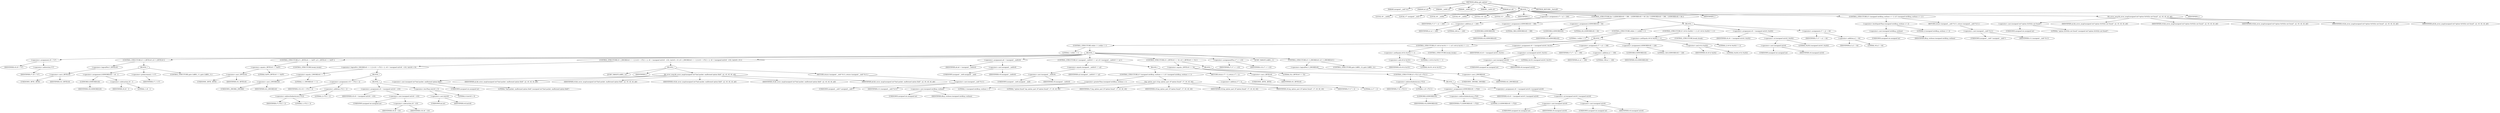 digraph udhcp_get_option {  
"1000107" [label = "(METHOD,udhcp_get_option)" ]
"1000108" [label = "(PARAM,unsigned __int8 *a1)" ]
"1000109" [label = "(PARAM,int a2)" ]
"1000110" [label = "(PARAM,__int64 a3)" ]
"1000111" [label = "(PARAM,__int64 a4)" ]
"1000112" [label = "(PARAM,__int64 a5)" ]
"1000113" [label = "(PARAM,int a6)" ]
"1000114" [label = "(BLOCK,,)" ]
"1000115" [label = "(LOCAL,v6: __int64)" ]
"1000116" [label = "(LOCAL,v7: unsigned __int8 *)" ]
"1000117" [label = "(LOCAL,v8: __int64)" ]
"1000118" [label = "(LOCAL,v9: __int64)" ]
"1000119" [label = "(LOCAL,v10: int)" ]
"1000120" [label = "(LOCAL,v11: __int64)" ]
"1000121" [label = "(IDENTIFIER,L,)" ]
"1000122" [label = "(<operator>.assignment,v7 = a1 + 240)" ]
"1000123" [label = "(IDENTIFIER,v7,v7 = a1 + 240)" ]
"1000124" [label = "(<operator>.addition,a1 + 240)" ]
"1000125" [label = "(IDENTIFIER,a1,a1 + 240)" ]
"1000126" [label = "(LITERAL,240,a1 + 240)" ]
"1000127" [label = "(CONTROL_STRUCTURE,for ( LODWORD(v8) = 388; ; LODWORD(v8) = 64 ),for ( LODWORD(v8) = 388; ; LODWORD(v8) = 64 ))" ]
"1000128" [label = "(<operator>.assignment,LODWORD(v8) = 388)" ]
"1000129" [label = "(LODWORD,LODWORD(v8))" ]
"1000130" [label = "(IDENTIFIER,v8,LODWORD(v8))" ]
"1000131" [label = "(LITERAL,388,LODWORD(v8) = 388)" ]
"1000132" [label = "(<operator>.assignment,LODWORD(v8) = 64)" ]
"1000133" [label = "(LODWORD,LODWORD(v8))" ]
"1000134" [label = "(IDENTIFIER,v8,LODWORD(v8))" ]
"1000135" [label = "(LITERAL,64,LODWORD(v8) = 64)" ]
"1000136" [label = "(BLOCK,,)" ]
"1000137" [label = "(CONTROL_STRUCTURE,while ( 1 ),while ( 1 ))" ]
"1000138" [label = "(LITERAL,1,while ( 1 ))" ]
"1000139" [label = "(BLOCK,,)" ]
"1000140" [label = "(CONTROL_STRUCTURE,while ( 1 ),while ( 1 ))" ]
"1000141" [label = "(LITERAL,1,while ( 1 ))" ]
"1000142" [label = "(BLOCK,,)" ]
"1000143" [label = "(<operator>.assignment,v9 = *v7)" ]
"1000144" [label = "(IDENTIFIER,v9,v9 = *v7)" ]
"1000145" [label = "(<operator>.indirection,*v7)" ]
"1000146" [label = "(IDENTIFIER,v7,v9 = *v7)" ]
"1000147" [label = "(CONTROL_STRUCTURE,if ( !(_BYTE)v9 ),if ( !(_BYTE)v9 ))" ]
"1000148" [label = "(<operator>.logicalNot,!(_BYTE)v9)" ]
"1000149" [label = "(<operator>.cast,(_BYTE)v9)" ]
"1000150" [label = "(UNKNOWN,_BYTE,_BYTE)" ]
"1000151" [label = "(IDENTIFIER,v9,(_BYTE)v9)" ]
"1000152" [label = "(BLOCK,,)" ]
"1000153" [label = "(<operator>.assignment,LODWORD(v8) = v8 - 1)" ]
"1000154" [label = "(LODWORD,LODWORD(v8))" ]
"1000155" [label = "(IDENTIFIER,v8,LODWORD(v8))" ]
"1000156" [label = "(<operator>.subtraction,v8 - 1)" ]
"1000157" [label = "(IDENTIFIER,v8,v8 - 1)" ]
"1000158" [label = "(LITERAL,1,v8 - 1)" ]
"1000159" [label = "(<operator>.preIncrement,++v7)" ]
"1000160" [label = "(IDENTIFIER,v7,++v7)" ]
"1000161" [label = "(CONTROL_STRUCTURE,goto LABEL_11;,goto LABEL_11;)" ]
"1000162" [label = "(CONTROL_STRUCTURE,if ( (_BYTE)v9 == 0xFF ),if ( (_BYTE)v9 == 0xFF ))" ]
"1000163" [label = "(<operator>.equals,(_BYTE)v9 == 0xFF)" ]
"1000164" [label = "(<operator>.cast,(_BYTE)v9)" ]
"1000165" [label = "(UNKNOWN,_BYTE,_BYTE)" ]
"1000166" [label = "(IDENTIFIER,v9,(_BYTE)v9)" ]
"1000167" [label = "(LITERAL,0xFF,(_BYTE)v9 == 0xFF)" ]
"1000168" [label = "(CONTROL_STRUCTURE,break;,break;)" ]
"1000169" [label = "(CONTROL_STRUCTURE,if ( (_DWORD)v8 == 1 || (v10 = v7[1] + 2, v8 = (unsigned int)(v8 - v10), (int)v8 < 0) ),if ( (_DWORD)v8 == 1 || (v10 = v7[1] + 2, v8 = (unsigned int)(v8 - v10), (int)v8 < 0) ))" ]
"1000170" [label = "(<operator>.logicalOr,(_DWORD)v8 == 1 || (v10 = v7[1] + 2, v8 = (unsigned int)(v8 - v10), (int)v8 < 0))" ]
"1000171" [label = "(<operator>.equals,(_DWORD)v8 == 1)" ]
"1000172" [label = "(<operator>.cast,(_DWORD)v8)" ]
"1000173" [label = "(UNKNOWN,_DWORD,_DWORD)" ]
"1000174" [label = "(IDENTIFIER,v8,(_DWORD)v8)" ]
"1000175" [label = "(LITERAL,1,(_DWORD)v8 == 1)" ]
"1000176" [label = "(BLOCK,,)" ]
"1000177" [label = "(<operator>.assignment,v10 = v7[1] + 2)" ]
"1000178" [label = "(IDENTIFIER,v10,v10 = v7[1] + 2)" ]
"1000179" [label = "(<operator>.addition,v7[1] + 2)" ]
"1000180" [label = "(<operator>.indirectIndexAccess,v7[1])" ]
"1000181" [label = "(IDENTIFIER,v7,v7[1] + 2)" ]
"1000182" [label = "(LITERAL,1,v7[1] + 2)" ]
"1000183" [label = "(LITERAL,2,v7[1] + 2)" ]
"1000184" [label = "(BLOCK,,)" ]
"1000185" [label = "(<operator>.assignment,v8 = (unsigned int)(v8 - v10))" ]
"1000186" [label = "(IDENTIFIER,v8,v8 = (unsigned int)(v8 - v10))" ]
"1000187" [label = "(<operator>.cast,(unsigned int)(v8 - v10))" ]
"1000188" [label = "(UNKNOWN,unsigned int,unsigned int)" ]
"1000189" [label = "(<operator>.subtraction,v8 - v10)" ]
"1000190" [label = "(IDENTIFIER,v8,v8 - v10)" ]
"1000191" [label = "(IDENTIFIER,v10,v8 - v10)" ]
"1000192" [label = "(<operator>.lessThan,(int)v8 < 0)" ]
"1000193" [label = "(<operator>.cast,(int)v8)" ]
"1000194" [label = "(UNKNOWN,int,int)" ]
"1000195" [label = "(IDENTIFIER,v8,(int)v8)" ]
"1000196" [label = "(LITERAL,0,(int)v8 < 0)" ]
"1000197" [label = "(BLOCK,,)" ]
"1000198" [label = "(JUMP_TARGET,LABEL_12)" ]
"1000199" [label = "(IDENTIFIER,L,)" ]
"1000200" [label = "(bb_error_msg,bb_error_msg((unsigned int)\"bad packet, malformed option field\", a2, v9, v8, v6, a6))" ]
"1000201" [label = "(<operator>.cast,(unsigned int)\"bad packet, malformed option field\")" ]
"1000202" [label = "(UNKNOWN,unsigned int,unsigned int)" ]
"1000203" [label = "(LITERAL,\"bad packet, malformed option field\",(unsigned int)\"bad packet, malformed option field\")" ]
"1000204" [label = "(IDENTIFIER,a2,bb_error_msg((unsigned int)\"bad packet, malformed option field\", a2, v9, v8, v6, a6))" ]
"1000205" [label = "(IDENTIFIER,v9,bb_error_msg((unsigned int)\"bad packet, malformed option field\", a2, v9, v8, v6, a6))" ]
"1000206" [label = "(IDENTIFIER,v8,bb_error_msg((unsigned int)\"bad packet, malformed option field\", a2, v9, v8, v6, a6))" ]
"1000207" [label = "(IDENTIFIER,v6,bb_error_msg((unsigned int)\"bad packet, malformed option field\", a2, v9, v8, v6, a6))" ]
"1000208" [label = "(IDENTIFIER,a6,bb_error_msg((unsigned int)\"bad packet, malformed option field\", a2, v9, v8, v6, a6))" ]
"1000209" [label = "(RETURN,return (unsigned __int8 *)v11;,return (unsigned __int8 *)v11;)" ]
"1000210" [label = "(<operator>.cast,(unsigned __int8 *)v11)" ]
"1000211" [label = "(UNKNOWN,unsigned __int8 *,unsigned __int8 *)" ]
"1000212" [label = "(IDENTIFIER,v11,(unsigned __int8 *)v11)" ]
"1000213" [label = "(<operator>.assignment,a6 = (unsigned __int8)v9)" ]
"1000214" [label = "(IDENTIFIER,a6,a6 = (unsigned __int8)v9)" ]
"1000215" [label = "(<operator>.cast,(unsigned __int8)v9)" ]
"1000216" [label = "(UNKNOWN,unsigned __int8,unsigned __int8)" ]
"1000217" [label = "(IDENTIFIER,v9,(unsigned __int8)v9)" ]
"1000218" [label = "(CONTROL_STRUCTURE,if ( (unsigned __int8)v9 == a2 ),if ( (unsigned __int8)v9 == a2 ))" ]
"1000219" [label = "(<operator>.equals,(unsigned __int8)v9 == a2)" ]
"1000220" [label = "(<operator>.cast,(unsigned __int8)v9)" ]
"1000221" [label = "(UNKNOWN,unsigned __int8,unsigned __int8)" ]
"1000222" [label = "(IDENTIFIER,v9,(unsigned __int8)v9)" ]
"1000223" [label = "(IDENTIFIER,a2,(unsigned __int8)v9 == a2)" ]
"1000224" [label = "(BLOCK,,)" ]
"1000225" [label = "(CONTROL_STRUCTURE,if ( (unsigned int)dhcp_verbose > 1 ),if ( (unsigned int)dhcp_verbose > 1 ))" ]
"1000226" [label = "(<operator>.greaterThan,(unsigned int)dhcp_verbose > 1)" ]
"1000227" [label = "(<operator>.cast,(unsigned int)dhcp_verbose)" ]
"1000228" [label = "(UNKNOWN,unsigned int,unsigned int)" ]
"1000229" [label = "(IDENTIFIER,dhcp_verbose,(unsigned int)dhcp_verbose)" ]
"1000230" [label = "(LITERAL,1,(unsigned int)dhcp_verbose > 1)" ]
"1000231" [label = "(log_option_part_0,log_option_part_0(\"option found\", v7, v9, v8, v6))" ]
"1000232" [label = "(LITERAL,\"option found\",log_option_part_0(\"option found\", v7, v9, v8, v6))" ]
"1000233" [label = "(IDENTIFIER,v7,log_option_part_0(\"option found\", v7, v9, v8, v6))" ]
"1000234" [label = "(IDENTIFIER,v9,log_option_part_0(\"option found\", v7, v9, v8, v6))" ]
"1000235" [label = "(IDENTIFIER,v8,log_option_part_0(\"option found\", v7, v9, v8, v6))" ]
"1000236" [label = "(IDENTIFIER,v6,log_option_part_0(\"option found\", v7, v9, v8, v6))" ]
"1000237" [label = "(RETURN,return v7 + 2;,return v7 + 2;)" ]
"1000238" [label = "(<operator>.addition,v7 + 2)" ]
"1000239" [label = "(IDENTIFIER,v7,v7 + 2)" ]
"1000240" [label = "(LITERAL,2,v7 + 2)" ]
"1000241" [label = "(CONTROL_STRUCTURE,if ( (_BYTE)v9 == 52 ),if ( (_BYTE)v9 == 52 ))" ]
"1000242" [label = "(<operator>.equals,(_BYTE)v9 == 52)" ]
"1000243" [label = "(<operator>.cast,(_BYTE)v9)" ]
"1000244" [label = "(UNKNOWN,_BYTE,_BYTE)" ]
"1000245" [label = "(IDENTIFIER,v9,(_BYTE)v9)" ]
"1000246" [label = "(LITERAL,52,(_BYTE)v9 == 52)" ]
"1000247" [label = "(BLOCK,,)" ]
"1000248" [label = "(CONTROL_STRUCTURE,if ( v7[1] ),if ( v7[1] ))" ]
"1000249" [label = "(<operator>.indirectIndexAccess,v7[1])" ]
"1000250" [label = "(IDENTIFIER,v7,if ( v7[1] ))" ]
"1000251" [label = "(LITERAL,1,if ( v7[1] ))" ]
"1000252" [label = "(BLOCK,,)" ]
"1000253" [label = "(<operator>.assignment,LODWORD(v9) = v7[2])" ]
"1000254" [label = "(LODWORD,LODWORD(v9))" ]
"1000255" [label = "(IDENTIFIER,v9,LODWORD(v9))" ]
"1000256" [label = "(<operator>.indirectIndexAccess,v7[2])" ]
"1000257" [label = "(IDENTIFIER,v7,LODWORD(v9) = v7[2])" ]
"1000258" [label = "(LITERAL,2,LODWORD(v9) = v7[2])" ]
"1000259" [label = "(<operator>.assignment,v6 = (unsigned int)v9 | (unsigned int)v6)" ]
"1000260" [label = "(IDENTIFIER,v6,v6 = (unsigned int)v9 | (unsigned int)v6)" ]
"1000261" [label = "(<operator>.or,(unsigned int)v9 | (unsigned int)v6)" ]
"1000262" [label = "(<operator>.cast,(unsigned int)v9)" ]
"1000263" [label = "(UNKNOWN,unsigned int,unsigned int)" ]
"1000264" [label = "(IDENTIFIER,v9,(unsigned int)v9)" ]
"1000265" [label = "(<operator>.cast,(unsigned int)v6)" ]
"1000266" [label = "(UNKNOWN,unsigned int,unsigned int)" ]
"1000267" [label = "(IDENTIFIER,v6,(unsigned int)v6)" ]
"1000268" [label = "(<operator>.assignmentPlus,v7 += v10)" ]
"1000269" [label = "(IDENTIFIER,v7,v7 += v10)" ]
"1000270" [label = "(IDENTIFIER,v10,v7 += v10)" ]
"1000271" [label = "(JUMP_TARGET,LABEL_11)" ]
"1000272" [label = "(CONTROL_STRUCTURE,if ( !(_DWORD)v8 ),if ( !(_DWORD)v8 ))" ]
"1000273" [label = "(<operator>.logicalNot,!(_DWORD)v8)" ]
"1000274" [label = "(<operator>.cast,(_DWORD)v8)" ]
"1000275" [label = "(UNKNOWN,_DWORD,_DWORD)" ]
"1000276" [label = "(IDENTIFIER,v8,(_DWORD)v8)" ]
"1000277" [label = "(CONTROL_STRUCTURE,goto LABEL_12;,goto LABEL_12;)" ]
"1000278" [label = "(CONTROL_STRUCTURE,if ( (v6 & 0x101) != 1 ),if ( (v6 & 0x101) != 1 ))" ]
"1000279" [label = "(<operator>.notEquals,(v6 & 0x101) != 1)" ]
"1000280" [label = "(<operator>.and,v6 & 0x101)" ]
"1000281" [label = "(IDENTIFIER,v6,v6 & 0x101)" ]
"1000282" [label = "(LITERAL,0x101,v6 & 0x101)" ]
"1000283" [label = "(LITERAL,1,(v6 & 0x101) != 1)" ]
"1000284" [label = "(CONTROL_STRUCTURE,break;,break;)" ]
"1000285" [label = "(<operator>.assignment,v6 = (unsigned int)v6 | 0x101)" ]
"1000286" [label = "(IDENTIFIER,v6,v6 = (unsigned int)v6 | 0x101)" ]
"1000287" [label = "(<operator>.or,(unsigned int)v6 | 0x101)" ]
"1000288" [label = "(<operator>.cast,(unsigned int)v6)" ]
"1000289" [label = "(UNKNOWN,unsigned int,unsigned int)" ]
"1000290" [label = "(IDENTIFIER,v6,(unsigned int)v6)" ]
"1000291" [label = "(LITERAL,0x101,(unsigned int)v6 | 0x101)" ]
"1000292" [label = "(<operator>.assignment,v7 = a1 + 108)" ]
"1000293" [label = "(IDENTIFIER,v7,v7 = a1 + 108)" ]
"1000294" [label = "(<operator>.addition,a1 + 108)" ]
"1000295" [label = "(IDENTIFIER,a1,a1 + 108)" ]
"1000296" [label = "(LITERAL,108,a1 + 108)" ]
"1000297" [label = "(<operator>.assignment,LODWORD(v8) = 128)" ]
"1000298" [label = "(LODWORD,LODWORD(v8))" ]
"1000299" [label = "(IDENTIFIER,v8,LODWORD(v8))" ]
"1000300" [label = "(LITERAL,128,LODWORD(v8) = 128)" ]
"1000301" [label = "(CONTROL_STRUCTURE,if ( (v6 & 0x202) != 2 ),if ( (v6 & 0x202) != 2 ))" ]
"1000302" [label = "(<operator>.notEquals,(v6 & 0x202) != 2)" ]
"1000303" [label = "(<operator>.and,v6 & 0x202)" ]
"1000304" [label = "(IDENTIFIER,v6,v6 & 0x202)" ]
"1000305" [label = "(LITERAL,0x202,v6 & 0x202)" ]
"1000306" [label = "(LITERAL,2,(v6 & 0x202) != 2)" ]
"1000307" [label = "(CONTROL_STRUCTURE,break;,break;)" ]
"1000308" [label = "(<operator>.assignment,v6 = (unsigned int)v6 | 0x202)" ]
"1000309" [label = "(IDENTIFIER,v6,v6 = (unsigned int)v6 | 0x202)" ]
"1000310" [label = "(<operator>.or,(unsigned int)v6 | 0x202)" ]
"1000311" [label = "(<operator>.cast,(unsigned int)v6)" ]
"1000312" [label = "(UNKNOWN,unsigned int,unsigned int)" ]
"1000313" [label = "(IDENTIFIER,v6,(unsigned int)v6)" ]
"1000314" [label = "(LITERAL,0x202,(unsigned int)v6 | 0x202)" ]
"1000315" [label = "(<operator>.assignment,v7 = a1 + 44)" ]
"1000316" [label = "(IDENTIFIER,v7,v7 = a1 + 44)" ]
"1000317" [label = "(<operator>.addition,a1 + 44)" ]
"1000318" [label = "(IDENTIFIER,a1,a1 + 44)" ]
"1000319" [label = "(LITERAL,44,a1 + 44)" ]
"1000320" [label = "(IDENTIFIER,L,)" ]
"1000321" [label = "(CONTROL_STRUCTURE,if ( (unsigned int)dhcp_verbose <= 2 ),if ( (unsigned int)dhcp_verbose <= 2 ))" ]
"1000322" [label = "(<operator>.lessEqualsThan,(unsigned int)dhcp_verbose <= 2)" ]
"1000323" [label = "(<operator>.cast,(unsigned int)dhcp_verbose)" ]
"1000324" [label = "(UNKNOWN,unsigned int,unsigned int)" ]
"1000325" [label = "(IDENTIFIER,dhcp_verbose,(unsigned int)dhcp_verbose)" ]
"1000326" [label = "(LITERAL,2,(unsigned int)dhcp_verbose <= 2)" ]
"1000327" [label = "(RETURN,return (unsigned __int8 *)v11;,return (unsigned __int8 *)v11;)" ]
"1000328" [label = "(<operator>.cast,(unsigned __int8 *)v11)" ]
"1000329" [label = "(UNKNOWN,unsigned __int8 *,unsigned __int8 *)" ]
"1000330" [label = "(IDENTIFIER,v11,(unsigned __int8 *)v11)" ]
"1000331" [label = "(bb_error_msg,bb_error_msg((unsigned int)\"option 0x%02x not found\", a2, v9, v8, v6, a6))" ]
"1000332" [label = "(<operator>.cast,(unsigned int)\"option 0x%02x not found\")" ]
"1000333" [label = "(UNKNOWN,unsigned int,unsigned int)" ]
"1000334" [label = "(LITERAL,\"option 0x%02x not found\",(unsigned int)\"option 0x%02x not found\")" ]
"1000335" [label = "(IDENTIFIER,a2,bb_error_msg((unsigned int)\"option 0x%02x not found\", a2, v9, v8, v6, a6))" ]
"1000336" [label = "(IDENTIFIER,v9,bb_error_msg((unsigned int)\"option 0x%02x not found\", a2, v9, v8, v6, a6))" ]
"1000337" [label = "(IDENTIFIER,v8,bb_error_msg((unsigned int)\"option 0x%02x not found\", a2, v9, v8, v6, a6))" ]
"1000338" [label = "(IDENTIFIER,v6,bb_error_msg((unsigned int)\"option 0x%02x not found\", a2, v9, v8, v6, a6))" ]
"1000339" [label = "(IDENTIFIER,a6,bb_error_msg((unsigned int)\"option 0x%02x not found\", a2, v9, v8, v6, a6))" ]
"1000340" [label = "(IDENTIFIER,L,)" ]
"1000341" [label = "(METHOD_RETURN,__fastcall)" ]
  "1000107" -> "1000108" 
  "1000107" -> "1000109" 
  "1000107" -> "1000110" 
  "1000107" -> "1000111" 
  "1000107" -> "1000112" 
  "1000107" -> "1000113" 
  "1000107" -> "1000114" 
  "1000107" -> "1000341" 
  "1000114" -> "1000115" 
  "1000114" -> "1000116" 
  "1000114" -> "1000117" 
  "1000114" -> "1000118" 
  "1000114" -> "1000119" 
  "1000114" -> "1000120" 
  "1000114" -> "1000121" 
  "1000114" -> "1000122" 
  "1000114" -> "1000127" 
  "1000114" -> "1000320" 
  "1000114" -> "1000321" 
  "1000114" -> "1000331" 
  "1000114" -> "1000340" 
  "1000122" -> "1000123" 
  "1000122" -> "1000124" 
  "1000124" -> "1000125" 
  "1000124" -> "1000126" 
  "1000127" -> "1000128" 
  "1000127" -> "1000132" 
  "1000127" -> "1000136" 
  "1000128" -> "1000129" 
  "1000128" -> "1000131" 
  "1000129" -> "1000130" 
  "1000132" -> "1000133" 
  "1000132" -> "1000135" 
  "1000133" -> "1000134" 
  "1000136" -> "1000137" 
  "1000136" -> "1000301" 
  "1000136" -> "1000308" 
  "1000136" -> "1000315" 
  "1000137" -> "1000138" 
  "1000137" -> "1000139" 
  "1000139" -> "1000140" 
  "1000139" -> "1000278" 
  "1000139" -> "1000285" 
  "1000139" -> "1000292" 
  "1000139" -> "1000297" 
  "1000140" -> "1000141" 
  "1000140" -> "1000142" 
  "1000142" -> "1000143" 
  "1000142" -> "1000147" 
  "1000142" -> "1000162" 
  "1000142" -> "1000169" 
  "1000142" -> "1000213" 
  "1000142" -> "1000218" 
  "1000142" -> "1000241" 
  "1000142" -> "1000268" 
  "1000142" -> "1000271" 
  "1000142" -> "1000272" 
  "1000143" -> "1000144" 
  "1000143" -> "1000145" 
  "1000145" -> "1000146" 
  "1000147" -> "1000148" 
  "1000147" -> "1000152" 
  "1000148" -> "1000149" 
  "1000149" -> "1000150" 
  "1000149" -> "1000151" 
  "1000152" -> "1000153" 
  "1000152" -> "1000159" 
  "1000152" -> "1000161" 
  "1000153" -> "1000154" 
  "1000153" -> "1000156" 
  "1000154" -> "1000155" 
  "1000156" -> "1000157" 
  "1000156" -> "1000158" 
  "1000159" -> "1000160" 
  "1000162" -> "1000163" 
  "1000162" -> "1000168" 
  "1000163" -> "1000164" 
  "1000163" -> "1000167" 
  "1000164" -> "1000165" 
  "1000164" -> "1000166" 
  "1000169" -> "1000170" 
  "1000169" -> "1000197" 
  "1000170" -> "1000171" 
  "1000170" -> "1000176" 
  "1000171" -> "1000172" 
  "1000171" -> "1000175" 
  "1000172" -> "1000173" 
  "1000172" -> "1000174" 
  "1000176" -> "1000177" 
  "1000176" -> "1000184" 
  "1000177" -> "1000178" 
  "1000177" -> "1000179" 
  "1000179" -> "1000180" 
  "1000179" -> "1000183" 
  "1000180" -> "1000181" 
  "1000180" -> "1000182" 
  "1000184" -> "1000185" 
  "1000184" -> "1000192" 
  "1000185" -> "1000186" 
  "1000185" -> "1000187" 
  "1000187" -> "1000188" 
  "1000187" -> "1000189" 
  "1000189" -> "1000190" 
  "1000189" -> "1000191" 
  "1000192" -> "1000193" 
  "1000192" -> "1000196" 
  "1000193" -> "1000194" 
  "1000193" -> "1000195" 
  "1000197" -> "1000198" 
  "1000197" -> "1000199" 
  "1000197" -> "1000200" 
  "1000197" -> "1000209" 
  "1000200" -> "1000201" 
  "1000200" -> "1000204" 
  "1000200" -> "1000205" 
  "1000200" -> "1000206" 
  "1000200" -> "1000207" 
  "1000200" -> "1000208" 
  "1000201" -> "1000202" 
  "1000201" -> "1000203" 
  "1000209" -> "1000210" 
  "1000210" -> "1000211" 
  "1000210" -> "1000212" 
  "1000213" -> "1000214" 
  "1000213" -> "1000215" 
  "1000215" -> "1000216" 
  "1000215" -> "1000217" 
  "1000218" -> "1000219" 
  "1000218" -> "1000224" 
  "1000219" -> "1000220" 
  "1000219" -> "1000223" 
  "1000220" -> "1000221" 
  "1000220" -> "1000222" 
  "1000224" -> "1000225" 
  "1000224" -> "1000237" 
  "1000225" -> "1000226" 
  "1000225" -> "1000231" 
  "1000226" -> "1000227" 
  "1000226" -> "1000230" 
  "1000227" -> "1000228" 
  "1000227" -> "1000229" 
  "1000231" -> "1000232" 
  "1000231" -> "1000233" 
  "1000231" -> "1000234" 
  "1000231" -> "1000235" 
  "1000231" -> "1000236" 
  "1000237" -> "1000238" 
  "1000238" -> "1000239" 
  "1000238" -> "1000240" 
  "1000241" -> "1000242" 
  "1000241" -> "1000247" 
  "1000242" -> "1000243" 
  "1000242" -> "1000246" 
  "1000243" -> "1000244" 
  "1000243" -> "1000245" 
  "1000247" -> "1000248" 
  "1000248" -> "1000249" 
  "1000248" -> "1000252" 
  "1000249" -> "1000250" 
  "1000249" -> "1000251" 
  "1000252" -> "1000253" 
  "1000252" -> "1000259" 
  "1000253" -> "1000254" 
  "1000253" -> "1000256" 
  "1000254" -> "1000255" 
  "1000256" -> "1000257" 
  "1000256" -> "1000258" 
  "1000259" -> "1000260" 
  "1000259" -> "1000261" 
  "1000261" -> "1000262" 
  "1000261" -> "1000265" 
  "1000262" -> "1000263" 
  "1000262" -> "1000264" 
  "1000265" -> "1000266" 
  "1000265" -> "1000267" 
  "1000268" -> "1000269" 
  "1000268" -> "1000270" 
  "1000272" -> "1000273" 
  "1000272" -> "1000277" 
  "1000273" -> "1000274" 
  "1000274" -> "1000275" 
  "1000274" -> "1000276" 
  "1000278" -> "1000279" 
  "1000278" -> "1000284" 
  "1000279" -> "1000280" 
  "1000279" -> "1000283" 
  "1000280" -> "1000281" 
  "1000280" -> "1000282" 
  "1000285" -> "1000286" 
  "1000285" -> "1000287" 
  "1000287" -> "1000288" 
  "1000287" -> "1000291" 
  "1000288" -> "1000289" 
  "1000288" -> "1000290" 
  "1000292" -> "1000293" 
  "1000292" -> "1000294" 
  "1000294" -> "1000295" 
  "1000294" -> "1000296" 
  "1000297" -> "1000298" 
  "1000297" -> "1000300" 
  "1000298" -> "1000299" 
  "1000301" -> "1000302" 
  "1000301" -> "1000307" 
  "1000302" -> "1000303" 
  "1000302" -> "1000306" 
  "1000303" -> "1000304" 
  "1000303" -> "1000305" 
  "1000308" -> "1000309" 
  "1000308" -> "1000310" 
  "1000310" -> "1000311" 
  "1000310" -> "1000314" 
  "1000311" -> "1000312" 
  "1000311" -> "1000313" 
  "1000315" -> "1000316" 
  "1000315" -> "1000317" 
  "1000317" -> "1000318" 
  "1000317" -> "1000319" 
  "1000321" -> "1000322" 
  "1000321" -> "1000327" 
  "1000322" -> "1000323" 
  "1000322" -> "1000326" 
  "1000323" -> "1000324" 
  "1000323" -> "1000325" 
  "1000327" -> "1000328" 
  "1000328" -> "1000329" 
  "1000328" -> "1000330" 
  "1000331" -> "1000332" 
  "1000331" -> "1000335" 
  "1000331" -> "1000336" 
  "1000331" -> "1000337" 
  "1000331" -> "1000338" 
  "1000331" -> "1000339" 
  "1000332" -> "1000333" 
  "1000332" -> "1000334" 
}
